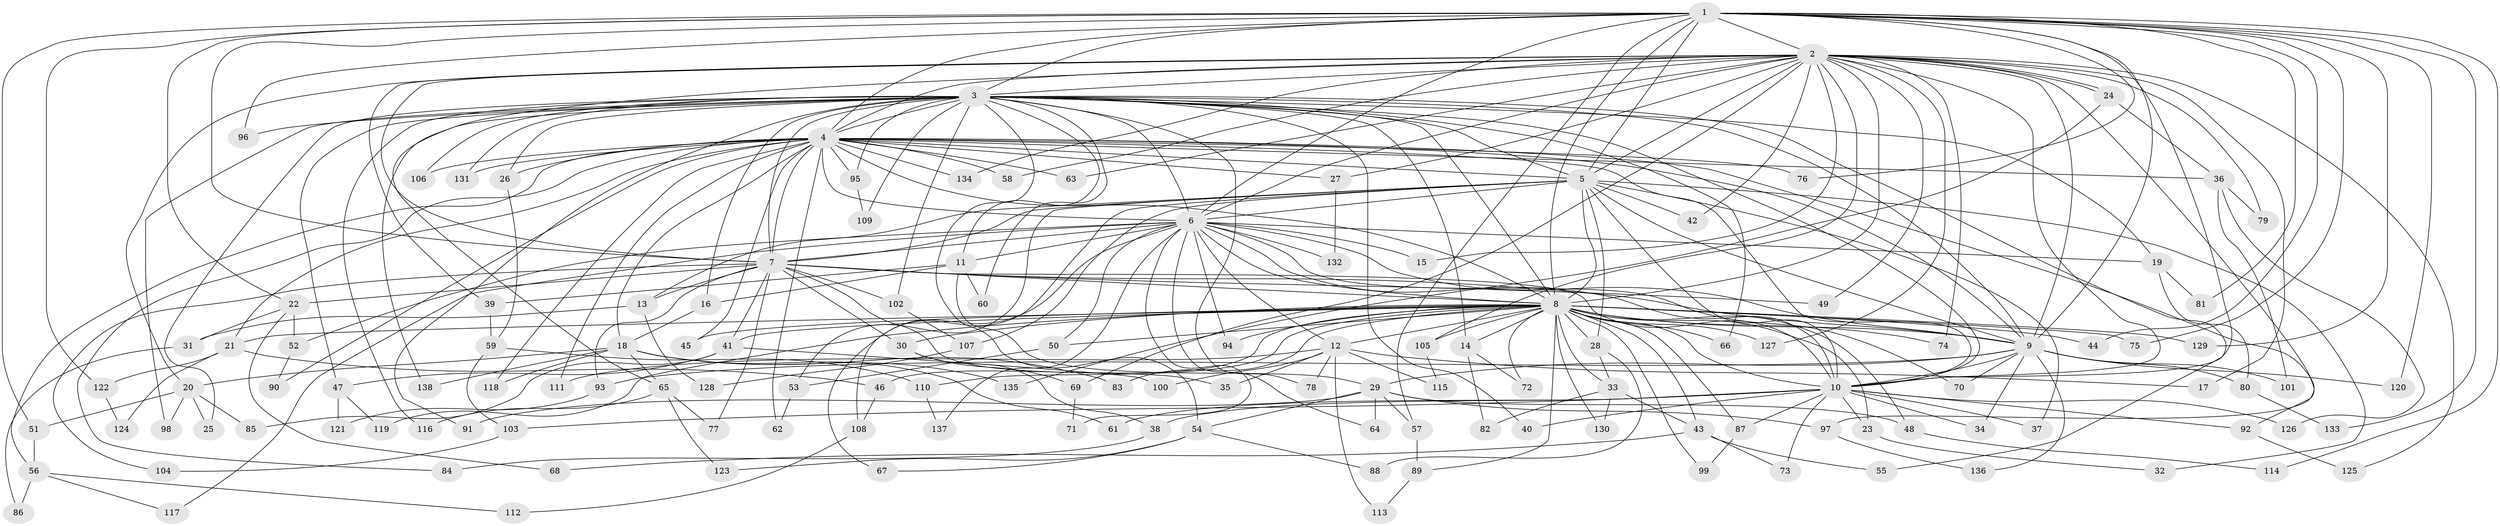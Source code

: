// coarse degree distribution, {20: 0.009345794392523364, 32: 0.009345794392523364, 28: 0.018691588785046728, 30: 0.009345794392523364, 17: 0.009345794392523364, 33: 0.009345794392523364, 16: 0.009345794392523364, 18: 0.009345794392523364, 6: 0.037383177570093455, 9: 0.018691588785046728, 5: 0.08411214953271028, 3: 0.17757009345794392, 2: 0.5607476635514018, 4: 0.028037383177570093, 8: 0.009345794392523364}
// Generated by graph-tools (version 1.1) at 2025/41/03/06/25 10:41:32]
// undirected, 138 vertices, 301 edges
graph export_dot {
graph [start="1"]
  node [color=gray90,style=filled];
  1;
  2;
  3;
  4;
  5;
  6;
  7;
  8;
  9;
  10;
  11;
  12;
  13;
  14;
  15;
  16;
  17;
  18;
  19;
  20;
  21;
  22;
  23;
  24;
  25;
  26;
  27;
  28;
  29;
  30;
  31;
  32;
  33;
  34;
  35;
  36;
  37;
  38;
  39;
  40;
  41;
  42;
  43;
  44;
  45;
  46;
  47;
  48;
  49;
  50;
  51;
  52;
  53;
  54;
  55;
  56;
  57;
  58;
  59;
  60;
  61;
  62;
  63;
  64;
  65;
  66;
  67;
  68;
  69;
  70;
  71;
  72;
  73;
  74;
  75;
  76;
  77;
  78;
  79;
  80;
  81;
  82;
  83;
  84;
  85;
  86;
  87;
  88;
  89;
  90;
  91;
  92;
  93;
  94;
  95;
  96;
  97;
  98;
  99;
  100;
  101;
  102;
  103;
  104;
  105;
  106;
  107;
  108;
  109;
  110;
  111;
  112;
  113;
  114;
  115;
  116;
  117;
  118;
  119;
  120;
  121;
  122;
  123;
  124;
  125;
  126;
  127;
  128;
  129;
  130;
  131;
  132;
  133;
  134;
  135;
  136;
  137;
  138;
  1 -- 2;
  1 -- 3;
  1 -- 4;
  1 -- 5;
  1 -- 6;
  1 -- 7;
  1 -- 8;
  1 -- 9;
  1 -- 10;
  1 -- 22;
  1 -- 44;
  1 -- 51;
  1 -- 57;
  1 -- 75;
  1 -- 76;
  1 -- 81;
  1 -- 96;
  1 -- 114;
  1 -- 120;
  1 -- 122;
  1 -- 129;
  1 -- 133;
  2 -- 3;
  2 -- 4;
  2 -- 5;
  2 -- 6;
  2 -- 7;
  2 -- 8;
  2 -- 9;
  2 -- 10;
  2 -- 15;
  2 -- 17;
  2 -- 20;
  2 -- 24;
  2 -- 24;
  2 -- 27;
  2 -- 39;
  2 -- 42;
  2 -- 49;
  2 -- 58;
  2 -- 63;
  2 -- 65;
  2 -- 69;
  2 -- 74;
  2 -- 79;
  2 -- 97;
  2 -- 105;
  2 -- 125;
  2 -- 127;
  2 -- 134;
  3 -- 4;
  3 -- 5;
  3 -- 6;
  3 -- 7;
  3 -- 8;
  3 -- 9;
  3 -- 10;
  3 -- 11;
  3 -- 14;
  3 -- 16;
  3 -- 19;
  3 -- 25;
  3 -- 26;
  3 -- 40;
  3 -- 47;
  3 -- 54;
  3 -- 55;
  3 -- 60;
  3 -- 66;
  3 -- 78;
  3 -- 91;
  3 -- 95;
  3 -- 96;
  3 -- 98;
  3 -- 102;
  3 -- 106;
  3 -- 109;
  3 -- 116;
  3 -- 131;
  3 -- 138;
  4 -- 5;
  4 -- 6;
  4 -- 7;
  4 -- 8;
  4 -- 9;
  4 -- 10;
  4 -- 18;
  4 -- 21;
  4 -- 26;
  4 -- 27;
  4 -- 36;
  4 -- 45;
  4 -- 56;
  4 -- 58;
  4 -- 62;
  4 -- 63;
  4 -- 76;
  4 -- 84;
  4 -- 90;
  4 -- 92;
  4 -- 95;
  4 -- 106;
  4 -- 111;
  4 -- 118;
  4 -- 131;
  4 -- 134;
  5 -- 6;
  5 -- 7;
  5 -- 8;
  5 -- 9;
  5 -- 10;
  5 -- 13;
  5 -- 28;
  5 -- 32;
  5 -- 37;
  5 -- 42;
  5 -- 53;
  5 -- 107;
  5 -- 108;
  6 -- 7;
  6 -- 8;
  6 -- 9;
  6 -- 10;
  6 -- 11;
  6 -- 12;
  6 -- 15;
  6 -- 19;
  6 -- 50;
  6 -- 52;
  6 -- 64;
  6 -- 67;
  6 -- 70;
  6 -- 71;
  6 -- 94;
  6 -- 117;
  6 -- 132;
  6 -- 137;
  7 -- 8;
  7 -- 9;
  7 -- 10;
  7 -- 13;
  7 -- 22;
  7 -- 30;
  7 -- 35;
  7 -- 41;
  7 -- 49;
  7 -- 77;
  7 -- 93;
  7 -- 102;
  7 -- 104;
  8 -- 9;
  8 -- 10;
  8 -- 12;
  8 -- 14;
  8 -- 21;
  8 -- 23;
  8 -- 28;
  8 -- 30;
  8 -- 33;
  8 -- 41;
  8 -- 43;
  8 -- 44;
  8 -- 45;
  8 -- 46;
  8 -- 48;
  8 -- 50;
  8 -- 66;
  8 -- 72;
  8 -- 74;
  8 -- 75;
  8 -- 83;
  8 -- 87;
  8 -- 89;
  8 -- 94;
  8 -- 99;
  8 -- 105;
  8 -- 110;
  8 -- 119;
  8 -- 127;
  8 -- 129;
  8 -- 130;
  9 -- 10;
  9 -- 29;
  9 -- 34;
  9 -- 70;
  9 -- 80;
  9 -- 93;
  9 -- 101;
  9 -- 120;
  9 -- 136;
  10 -- 23;
  10 -- 34;
  10 -- 37;
  10 -- 38;
  10 -- 40;
  10 -- 61;
  10 -- 73;
  10 -- 87;
  10 -- 92;
  10 -- 103;
  10 -- 126;
  11 -- 16;
  11 -- 29;
  11 -- 39;
  11 -- 60;
  12 -- 17;
  12 -- 35;
  12 -- 78;
  12 -- 100;
  12 -- 111;
  12 -- 113;
  12 -- 115;
  13 -- 31;
  13 -- 128;
  14 -- 72;
  14 -- 82;
  16 -- 18;
  18 -- 20;
  18 -- 61;
  18 -- 65;
  18 -- 83;
  18 -- 118;
  18 -- 135;
  18 -- 138;
  19 -- 80;
  19 -- 81;
  20 -- 25;
  20 -- 51;
  20 -- 85;
  20 -- 98;
  21 -- 46;
  21 -- 122;
  21 -- 124;
  22 -- 31;
  22 -- 52;
  22 -- 68;
  23 -- 32;
  24 -- 36;
  24 -- 135;
  26 -- 59;
  27 -- 132;
  28 -- 33;
  28 -- 88;
  29 -- 48;
  29 -- 54;
  29 -- 57;
  29 -- 64;
  29 -- 91;
  29 -- 97;
  30 -- 38;
  30 -- 69;
  31 -- 86;
  33 -- 43;
  33 -- 82;
  33 -- 130;
  36 -- 79;
  36 -- 101;
  36 -- 126;
  38 -- 84;
  39 -- 59;
  41 -- 47;
  41 -- 85;
  41 -- 100;
  43 -- 55;
  43 -- 68;
  43 -- 73;
  46 -- 108;
  47 -- 119;
  47 -- 121;
  48 -- 114;
  50 -- 53;
  51 -- 56;
  52 -- 90;
  53 -- 62;
  54 -- 67;
  54 -- 88;
  54 -- 123;
  56 -- 86;
  56 -- 112;
  56 -- 117;
  57 -- 89;
  59 -- 103;
  59 -- 110;
  65 -- 77;
  65 -- 116;
  65 -- 123;
  69 -- 71;
  80 -- 133;
  87 -- 99;
  89 -- 113;
  92 -- 125;
  93 -- 121;
  95 -- 109;
  97 -- 136;
  102 -- 107;
  103 -- 104;
  105 -- 115;
  107 -- 128;
  108 -- 112;
  110 -- 137;
  122 -- 124;
}
